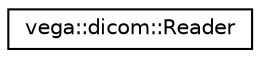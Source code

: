 digraph "Graphical Class Hierarchy"
{
  edge [fontname="Helvetica",fontsize="10",labelfontname="Helvetica",labelfontsize="10"];
  node [fontname="Helvetica",fontsize="10",shape=record];
  rankdir="LR";
  Node0 [label="vega::dicom::Reader",height=0.2,width=0.4,color="black", fillcolor="white", style="filled",URL="$classvega_1_1dicom_1_1Reader.html"];
}
